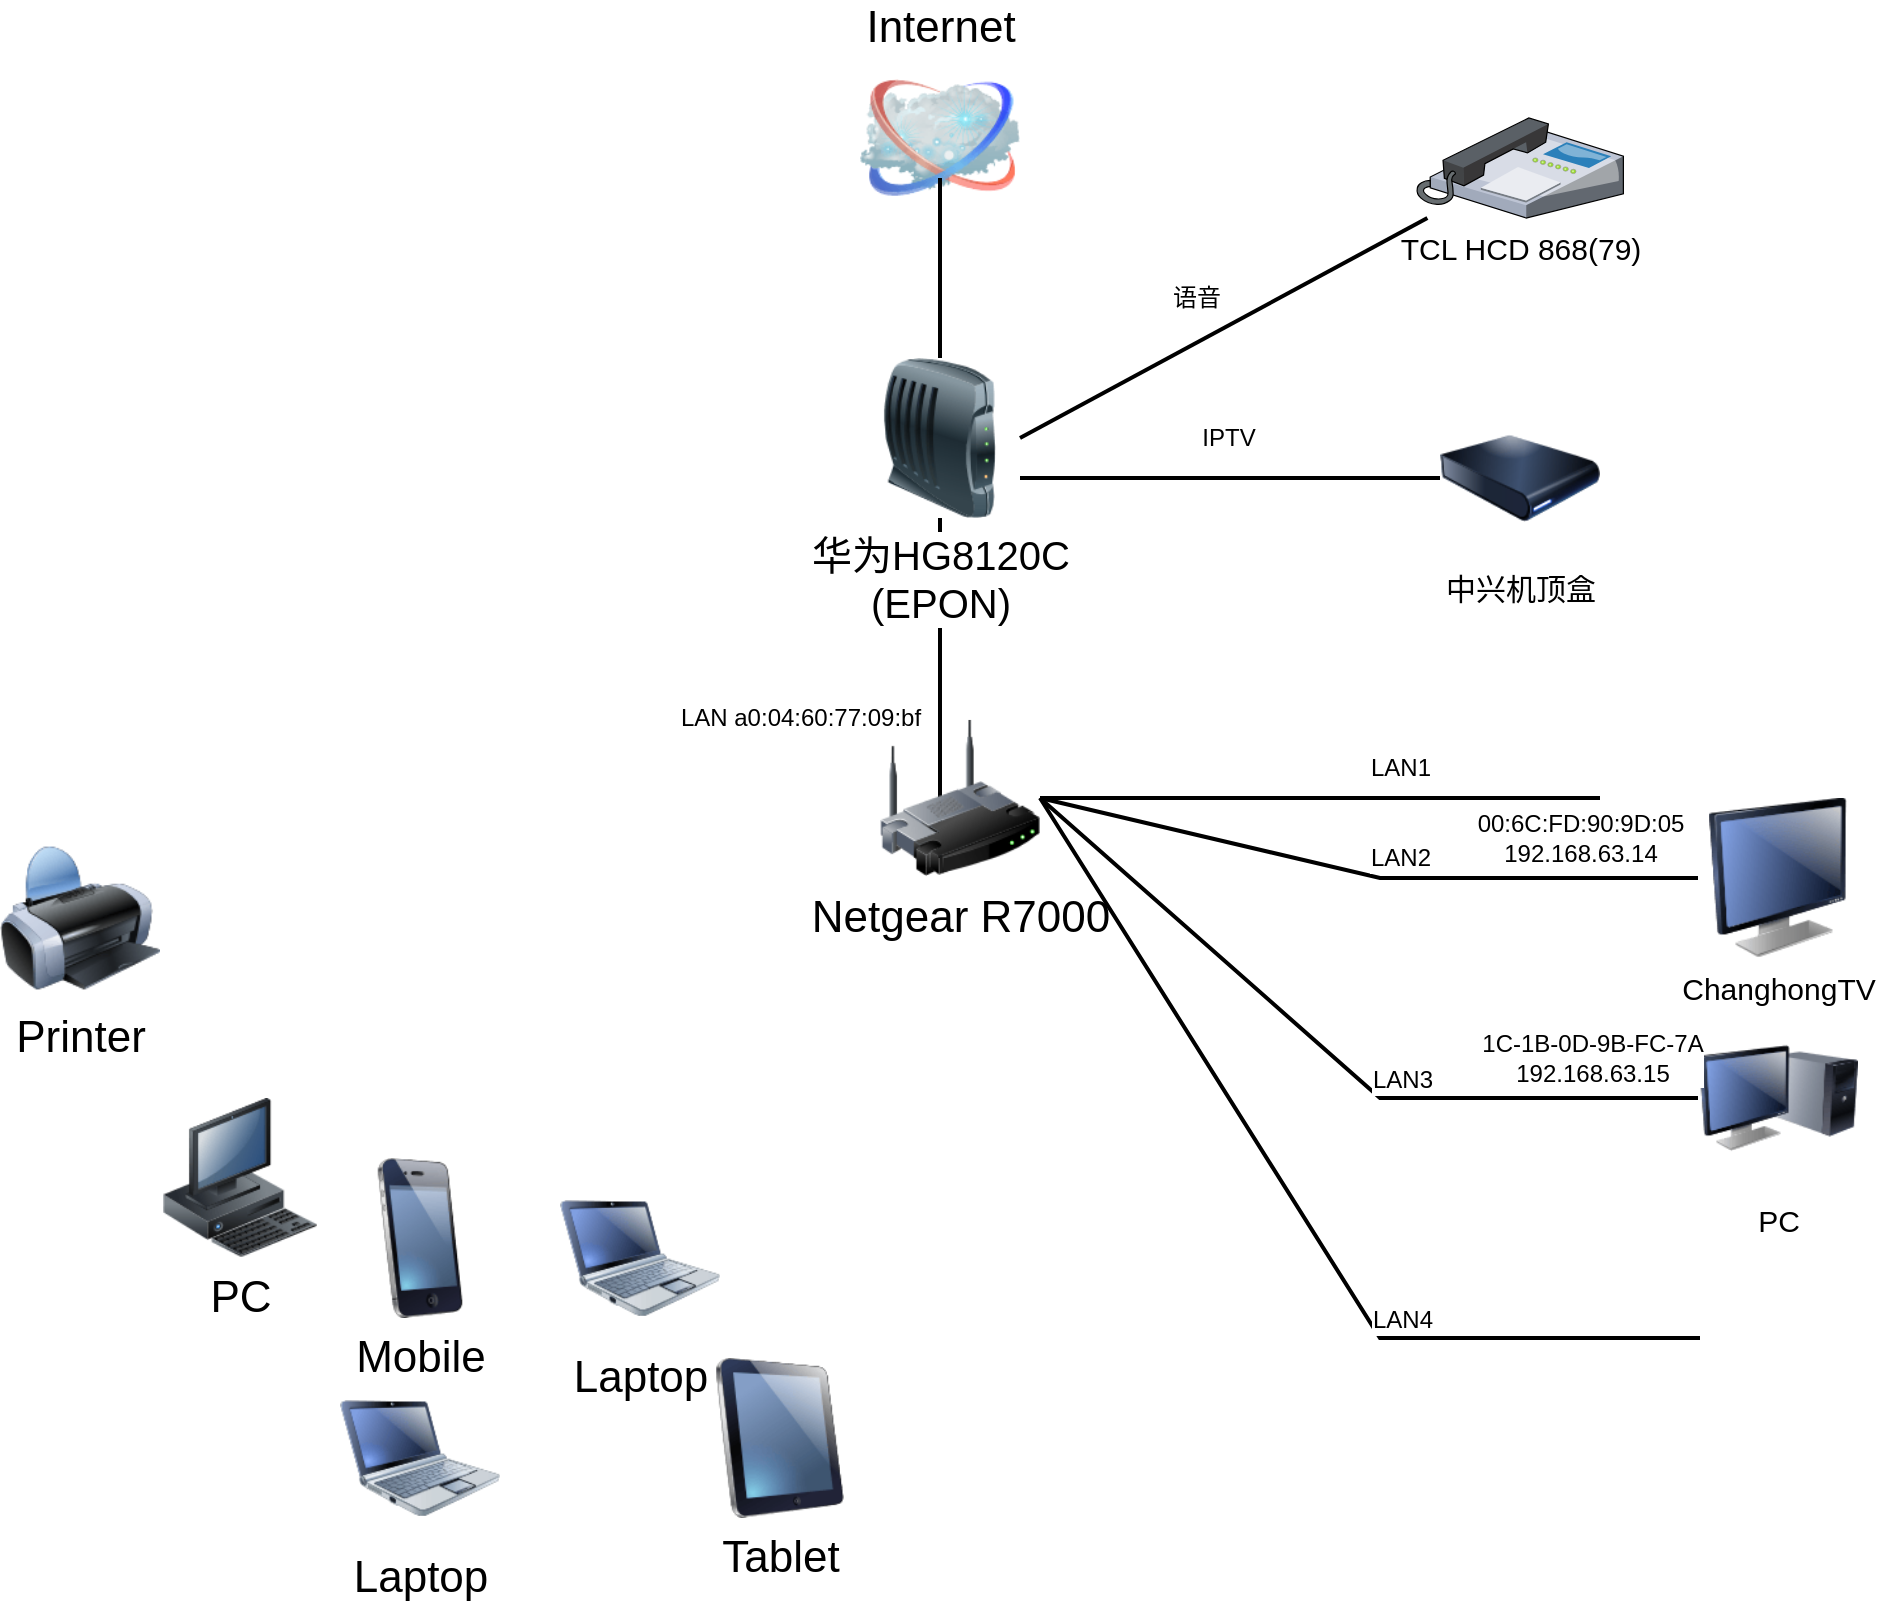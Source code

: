 <mxfile version="12.6.7" type="github">
  <diagram name="Page-1" id="55a83fd1-7818-8e21-69c5-c3457e3827bb">
    <mxGraphModel dx="1422" dy="769" grid="1" gridSize="10" guides="1" tooltips="1" connect="1" arrows="1" fold="1" page="1" pageScale="1" pageWidth="1100" pageHeight="850" background="#ffffff" math="0" shadow="0">
      <root>
        <mxCell id="0"/>
        <mxCell id="1" parent="0"/>
        <mxCell id="69ecfefc5c41e42c-18" style="edgeStyle=none;rounded=0;html=1;labelBackgroundColor=none;endArrow=none;strokeWidth=2;fontFamily=Verdana;fontSize=22;entryX=0.5;entryY=1;entryDx=0;entryDy=0;exitX=0.375;exitY=0.875;exitDx=0;exitDy=0;exitPerimeter=0;" parent="1" source="69ecfefc5c41e42c-1" target="wjrlhwrrh1HM8yH2VJJO-1" edge="1">
          <mxGeometry relative="1" as="geometry">
            <mxPoint x="628" y="420" as="sourcePoint"/>
            <mxPoint x="650" y="380" as="targetPoint"/>
          </mxGeometry>
        </mxCell>
        <mxCell id="wjrlhwrrh1HM8yH2VJJO-20" value="LAN a0:04:60:77:09:bf" style="text;html=1;align=center;verticalAlign=middle;resizable=0;points=[];labelBackgroundColor=#ffffff;" vertex="1" connectable="0" parent="69ecfefc5c41e42c-18">
          <mxGeometry x="-0.106" y="2" relative="1" as="geometry">
            <mxPoint x="-68" y="6" as="offset"/>
          </mxGeometry>
        </mxCell>
        <mxCell id="69ecfefc5c41e42c-1" value="&lt;div&gt;Netgear R7000&lt;/div&gt;" style="image;html=1;labelBackgroundColor=#ffffff;image=img/lib/clip_art/networking/Wireless_Router_128x128.png;rounded=1;shadow=0;comic=0;strokeWidth=2;fontSize=22" parent="1" vertex="1">
          <mxGeometry x="590" y="380" width="80" height="80" as="geometry"/>
        </mxCell>
        <mxCell id="69ecfefc5c41e42c-2" value="Internet" style="image;html=1;labelBackgroundColor=#ffffff;image=img/lib/clip_art/networking/Cloud_128x128.png;rounded=1;shadow=0;comic=0;strokeWidth=2;fontSize=22;labelPosition=center;verticalLabelPosition=top;align=center;verticalAlign=bottom;" parent="1" vertex="1">
          <mxGeometry x="580" y="50" width="80" height="80" as="geometry"/>
        </mxCell>
        <mxCell id="69ecfefc5c41e42c-19" style="edgeStyle=none;rounded=0;html=1;labelBackgroundColor=none;endArrow=none;strokeWidth=2;fontFamily=Verdana;fontSize=22;entryX=0.5;entryY=0.75;entryDx=0;entryDy=0;entryPerimeter=0;exitX=0.5;exitY=0;exitDx=0;exitDy=0;" parent="1" source="wjrlhwrrh1HM8yH2VJJO-1" target="69ecfefc5c41e42c-2" edge="1">
          <mxGeometry relative="1" as="geometry">
            <mxPoint x="390" y="260" as="sourcePoint"/>
            <mxPoint x="350" y="180" as="targetPoint"/>
          </mxGeometry>
        </mxCell>
        <mxCell id="69ecfefc5c41e42c-4" value="Tablet" style="image;html=1;labelBackgroundColor=#ffffff;image=img/lib/clip_art/computers/iPad_128x128.png;rounded=1;shadow=0;comic=0;strokeWidth=2;fontSize=22" parent="1" vertex="1">
          <mxGeometry x="500" y="700" width="80" height="80" as="geometry"/>
        </mxCell>
        <mxCell id="69ecfefc5c41e42c-5" value="&lt;font style=&quot;font-size: 15px&quot;&gt;PC&lt;/font&gt;" style="image;html=1;labelBackgroundColor=#ffffff;image=img/lib/clip_art/computers/Monitor_Tower_128x128.png;rounded=1;shadow=0;comic=0;strokeWidth=2;fontSize=22" parent="1" vertex="1">
          <mxGeometry x="999" y="530" width="80" height="80" as="geometry"/>
        </mxCell>
        <mxCell id="69ecfefc5c41e42c-6" value="Printer" style="image;html=1;labelBackgroundColor=#ffffff;image=img/lib/clip_art/computers/Printer_128x128.png;rounded=1;shadow=0;comic=0;strokeWidth=2;fontSize=22" parent="1" vertex="1">
          <mxGeometry x="150" y="440" width="80" height="80" as="geometry"/>
        </mxCell>
        <mxCell id="69ecfefc5c41e42c-7" value="PC" style="image;html=1;labelBackgroundColor=#ffffff;image=img/lib/clip_art/computers/Workstation_128x128.png;rounded=1;shadow=0;comic=0;strokeWidth=2;fontSize=22" parent="1" vertex="1">
          <mxGeometry x="230" y="570" width="80" height="80" as="geometry"/>
        </mxCell>
        <mxCell id="69ecfefc5c41e42c-8" value="Mobile" style="image;html=1;labelBackgroundColor=#ffffff;image=img/lib/clip_art/telecommunication/iPhone_128x128.png;rounded=1;shadow=0;comic=0;strokeWidth=2;fontSize=22" parent="1" vertex="1">
          <mxGeometry x="320" y="600" width="80" height="80" as="geometry"/>
        </mxCell>
        <mxCell id="69ecfefc5c41e42c-9" value="Laptop" style="image;html=1;labelBackgroundColor=#ffffff;image=img/lib/clip_art/computers/Netbook_128x128.png;rounded=1;shadow=0;comic=0;strokeColor=#000000;strokeWidth=2;fillColor=#FFFFFF;fontSize=22;fontColor=#000000;" parent="1" vertex="1">
          <mxGeometry x="430" y="610" width="80" height="80" as="geometry"/>
        </mxCell>
        <mxCell id="69ecfefc5c41e42c-10" value="Laptop" style="image;html=1;labelBackgroundColor=#ffffff;image=img/lib/clip_art/computers/Netbook_128x128.png;rounded=1;shadow=0;comic=0;strokeWidth=2;fontSize=22" parent="1" vertex="1">
          <mxGeometry x="320" y="710" width="80" height="80" as="geometry"/>
        </mxCell>
        <mxCell id="wjrlhwrrh1HM8yH2VJJO-1" value="&lt;div&gt;&lt;font style=&quot;font-size: 20px&quot;&gt;华为&lt;/font&gt;&lt;font size=&quot;1&quot;&gt;&lt;span style=&quot;font-size: 20px ; font-family: &amp;#34;microsoft yahei&amp;#34; , , &amp;#34;pingfang sc&amp;#34; , &amp;#34;noto sans cjk sc&amp;#34; , sans-serif , &amp;#34;sf pro&amp;#34; , &amp;#34;roboto&amp;#34; , &amp;#34;droid sans&amp;#34; , &amp;#34;helvetica&amp;#34; , &amp;#34;tahoma&amp;#34; , &amp;#34;arial&amp;#34; , &amp;#34;hiragino sans gb&amp;#34; , &amp;#34;heiti sc&amp;#34; ; font-weight: 400 ; font-style: normal ; color: black ; background: transparent none repeat scroll 0% 0% ; letter-spacing: 0pt ; vertical-align: baseline ; white-space: pre&quot;&gt;HG8120C&lt;/span&gt;&lt;/font&gt;&lt;/div&gt;&lt;div&gt;&lt;font size=&quot;1&quot;&gt;&lt;span style=&quot;font-size: 20px ; font-family: &amp;#34;microsoft yahei&amp;#34; , , &amp;#34;pingfang sc&amp;#34; , &amp;#34;noto sans cjk sc&amp;#34; , sans-serif , &amp;#34;sf pro&amp;#34; , &amp;#34;roboto&amp;#34; , &amp;#34;droid sans&amp;#34; , &amp;#34;helvetica&amp;#34; , &amp;#34;tahoma&amp;#34; , &amp;#34;arial&amp;#34; , &amp;#34;hiragino sans gb&amp;#34; , &amp;#34;heiti sc&amp;#34; ; font-weight: 400 ; font-style: normal ; color: black ; background: transparent none repeat scroll 0% 0% ; letter-spacing: 0pt ; vertical-align: baseline ; white-space: pre&quot;&gt;(&lt;/span&gt;&lt;/font&gt;&lt;font size=&quot;1&quot;&gt;&lt;span style=&quot;font-size: 20px ; font-family: &amp;#34;microsoft yahei&amp;#34; , , &amp;#34;pingfang sc&amp;#34; , &amp;#34;noto sans cjk sc&amp;#34; , sans-serif , &amp;#34;sf pro&amp;#34; , &amp;#34;roboto&amp;#34; , &amp;#34;droid sans&amp;#34; , &amp;#34;helvetica&amp;#34; , &amp;#34;tahoma&amp;#34; , &amp;#34;arial&amp;#34; , &amp;#34;hiragino sans gb&amp;#34; , &amp;#34;heiti sc&amp;#34; ; font-weight: 400 ; font-style: normal ; color: black ; background: transparent none repeat scroll 0% 0% ; letter-spacing: 0pt ; vertical-align: baseline ; white-space: pre&quot;&gt;&lt;font style=&quot;font-size: 20px&quot;&gt;EPON&lt;/font&gt;)&lt;/span&gt;&lt;/font&gt;&lt;/div&gt;" style="image;html=1;labelBackgroundColor=#ffffff;image=img/lib/clip_art/networking/Modem_128x128.png" vertex="1" parent="1">
          <mxGeometry x="580" y="200" width="80" height="80" as="geometry"/>
        </mxCell>
        <mxCell id="wjrlhwrrh1HM8yH2VJJO-12" value="&lt;font style=&quot;font-size: 15px&quot;&gt;TCL HCD 868(79)&lt;/font&gt;" style="verticalLabelPosition=bottom;aspect=fixed;html=1;verticalAlign=top;strokeColor=none;align=center;outlineConnect=0;shape=mxgraph.citrix.ip_phone;" vertex="1" parent="1">
          <mxGeometry x="858.31" y="80" width="103.38" height="50" as="geometry"/>
        </mxCell>
        <mxCell id="wjrlhwrrh1HM8yH2VJJO-14" style="edgeStyle=none;rounded=0;html=1;labelBackgroundColor=none;endArrow=none;strokeWidth=2;fontFamily=Verdana;fontSize=22;entryX=1;entryY=0.5;entryDx=0;entryDy=0;" edge="1" parent="1" source="wjrlhwrrh1HM8yH2VJJO-12" target="wjrlhwrrh1HM8yH2VJJO-1">
          <mxGeometry relative="1" as="geometry">
            <mxPoint x="630" y="210" as="sourcePoint"/>
            <mxPoint x="630" y="120" as="targetPoint"/>
          </mxGeometry>
        </mxCell>
        <mxCell id="wjrlhwrrh1HM8yH2VJJO-38" value="&lt;div&gt;语音&lt;/div&gt;" style="text;html=1;align=center;verticalAlign=middle;resizable=0;points=[];labelBackgroundColor=#ffffff;" vertex="1" connectable="0" parent="wjrlhwrrh1HM8yH2VJJO-14">
          <mxGeometry x="0.13" y="-1" relative="1" as="geometry">
            <mxPoint y="-21.36" as="offset"/>
          </mxGeometry>
        </mxCell>
        <mxCell id="wjrlhwrrh1HM8yH2VJJO-15" value="&lt;font style=&quot;font-size: 15px&quot;&gt;ChanghongTV&lt;/font&gt;" style="image;html=1;labelBackgroundColor=#ffffff;image=img/lib/clip_art/computers/Monitor_128x128.png" vertex="1" parent="1">
          <mxGeometry x="999" y="420" width="80" height="80" as="geometry"/>
        </mxCell>
        <mxCell id="wjrlhwrrh1HM8yH2VJJO-16" style="edgeStyle=none;rounded=0;html=1;labelBackgroundColor=none;endArrow=none;strokeWidth=2;fontFamily=Verdana;fontSize=22;entryX=1;entryY=0.5;entryDx=0;entryDy=0;" edge="1" parent="1" target="69ecfefc5c41e42c-1">
          <mxGeometry relative="1" as="geometry">
            <mxPoint x="950" y="420" as="sourcePoint"/>
            <mxPoint x="720" y="440" as="targetPoint"/>
            <Array as="points"/>
          </mxGeometry>
        </mxCell>
        <mxCell id="wjrlhwrrh1HM8yH2VJJO-35" value="LAN1" style="text;html=1;align=center;verticalAlign=middle;resizable=0;points=[];labelBackgroundColor=#ffffff;" vertex="1" connectable="0" parent="wjrlhwrrh1HM8yH2VJJO-16">
          <mxGeometry x="0.15" y="1" relative="1" as="geometry">
            <mxPoint x="61" y="-16" as="offset"/>
          </mxGeometry>
        </mxCell>
        <mxCell id="wjrlhwrrh1HM8yH2VJJO-23" style="edgeStyle=none;rounded=0;html=1;labelBackgroundColor=none;endArrow=none;strokeWidth=2;fontFamily=Verdana;fontSize=22;entryX=1;entryY=0.5;entryDx=0;entryDy=0;exitX=0;exitY=0.5;exitDx=0;exitDy=0;" edge="1" parent="1" source="69ecfefc5c41e42c-5" target="69ecfefc5c41e42c-1">
          <mxGeometry relative="1" as="geometry">
            <mxPoint x="921.69" y="439" as="sourcePoint"/>
            <mxPoint x="700" y="439" as="targetPoint"/>
            <Array as="points">
              <mxPoint x="840" y="570"/>
            </Array>
          </mxGeometry>
        </mxCell>
        <mxCell id="wjrlhwrrh1HM8yH2VJJO-24" value="LAN3" style="text;html=1;align=center;verticalAlign=middle;resizable=0;points=[];labelBackgroundColor=#ffffff;" vertex="1" connectable="0" parent="wjrlhwrrh1HM8yH2VJJO-23">
          <mxGeometry x="-0.142" y="-2" relative="1" as="geometry">
            <mxPoint x="13.93" y="-3.87" as="offset"/>
          </mxGeometry>
        </mxCell>
        <mxCell id="wjrlhwrrh1HM8yH2VJJO-25" value="&lt;div&gt;1C-1B-0D-9B-FC-7A&lt;/div&gt;&lt;div&gt;192.168.63.15&lt;br&gt;&lt;/div&gt;" style="text;html=1;align=center;verticalAlign=middle;resizable=0;points=[];labelBackgroundColor=#ffffff;" vertex="1" connectable="0" parent="wjrlhwrrh1HM8yH2VJJO-23">
          <mxGeometry x="-0.648" y="2" relative="1" as="geometry">
            <mxPoint x="15" y="-22" as="offset"/>
          </mxGeometry>
        </mxCell>
        <mxCell id="wjrlhwrrh1HM8yH2VJJO-26" style="edgeStyle=none;rounded=0;html=1;labelBackgroundColor=none;endArrow=none;strokeWidth=2;fontFamily=Verdana;fontSize=22;entryX=1;entryY=0.5;entryDx=0;entryDy=0;exitX=0;exitY=0.5;exitDx=0;exitDy=0;" edge="1" parent="1" source="wjrlhwrrh1HM8yH2VJJO-15" target="69ecfefc5c41e42c-1">
          <mxGeometry relative="1" as="geometry">
            <mxPoint x="920" y="530" as="sourcePoint"/>
            <mxPoint x="730" y="440" as="targetPoint"/>
            <Array as="points">
              <mxPoint x="840" y="460"/>
            </Array>
          </mxGeometry>
        </mxCell>
        <mxCell id="wjrlhwrrh1HM8yH2VJJO-27" value="LAN2" style="text;html=1;align=center;verticalAlign=middle;resizable=0;points=[];labelBackgroundColor=#ffffff;" vertex="1" connectable="0" parent="wjrlhwrrh1HM8yH2VJJO-26">
          <mxGeometry x="-0.142" y="-2" relative="1" as="geometry">
            <mxPoint x="-6" y="-8" as="offset"/>
          </mxGeometry>
        </mxCell>
        <mxCell id="wjrlhwrrh1HM8yH2VJJO-28" value="&lt;div&gt;00:6C:FD:90:9D:05&lt;/div&gt;&lt;div&gt;192.168.63.14&lt;br&gt;&lt;/div&gt;" style="text;html=1;align=center;verticalAlign=middle;resizable=0;points=[];labelBackgroundColor=#ffffff;" vertex="1" connectable="0" parent="wjrlhwrrh1HM8yH2VJJO-26">
          <mxGeometry x="-0.648" y="2" relative="1" as="geometry">
            <mxPoint x="-1" y="-22" as="offset"/>
          </mxGeometry>
        </mxCell>
        <mxCell id="wjrlhwrrh1HM8yH2VJJO-31" style="edgeStyle=none;rounded=0;html=1;labelBackgroundColor=none;endArrow=none;strokeWidth=2;fontFamily=Verdana;fontSize=22;entryX=1;entryY=0.5;entryDx=0;entryDy=0;" edge="1" parent="1" target="69ecfefc5c41e42c-1">
          <mxGeometry relative="1" as="geometry">
            <mxPoint x="1000" y="690" as="sourcePoint"/>
            <mxPoint x="680" y="450" as="targetPoint"/>
            <Array as="points">
              <mxPoint x="840" y="690"/>
            </Array>
          </mxGeometry>
        </mxCell>
        <mxCell id="wjrlhwrrh1HM8yH2VJJO-32" value="LAN4" style="text;html=1;align=center;verticalAlign=middle;resizable=0;points=[];labelBackgroundColor=#ffffff;" vertex="1" connectable="0" parent="wjrlhwrrh1HM8yH2VJJO-31">
          <mxGeometry x="-0.142" y="-2" relative="1" as="geometry">
            <mxPoint x="32.82" y="29.99" as="offset"/>
          </mxGeometry>
        </mxCell>
        <mxCell id="wjrlhwrrh1HM8yH2VJJO-34" style="edgeStyle=none;rounded=0;html=1;labelBackgroundColor=none;endArrow=none;strokeWidth=2;fontFamily=Verdana;fontSize=22;entryX=1;entryY=0.75;entryDx=0;entryDy=0;exitX=0;exitY=0.5;exitDx=0;exitDy=0;" edge="1" parent="1" source="wjrlhwrrh1HM8yH2VJJO-36" target="wjrlhwrrh1HM8yH2VJJO-1">
          <mxGeometry relative="1" as="geometry">
            <mxPoint x="860" y="260" as="sourcePoint"/>
            <mxPoint x="680" y="450" as="targetPoint"/>
          </mxGeometry>
        </mxCell>
        <mxCell id="wjrlhwrrh1HM8yH2VJJO-37" value="IPTV" style="text;html=1;align=center;verticalAlign=middle;resizable=0;points=[];labelBackgroundColor=#ffffff;" vertex="1" connectable="0" parent="wjrlhwrrh1HM8yH2VJJO-34">
          <mxGeometry x="0.17" y="1" relative="1" as="geometry">
            <mxPoint x="17" y="-21" as="offset"/>
          </mxGeometry>
        </mxCell>
        <mxCell id="wjrlhwrrh1HM8yH2VJJO-36" value="&lt;font style=&quot;font-size: 15px&quot;&gt;中兴机顶盒&lt;/font&gt;" style="image;html=1;labelBackgroundColor=#ffffff;image=img/lib/clip_art/computers/Harddrive_128x128.png" vertex="1" parent="1">
          <mxGeometry x="870" y="220" width="80" height="80" as="geometry"/>
        </mxCell>
      </root>
    </mxGraphModel>
  </diagram>
</mxfile>
